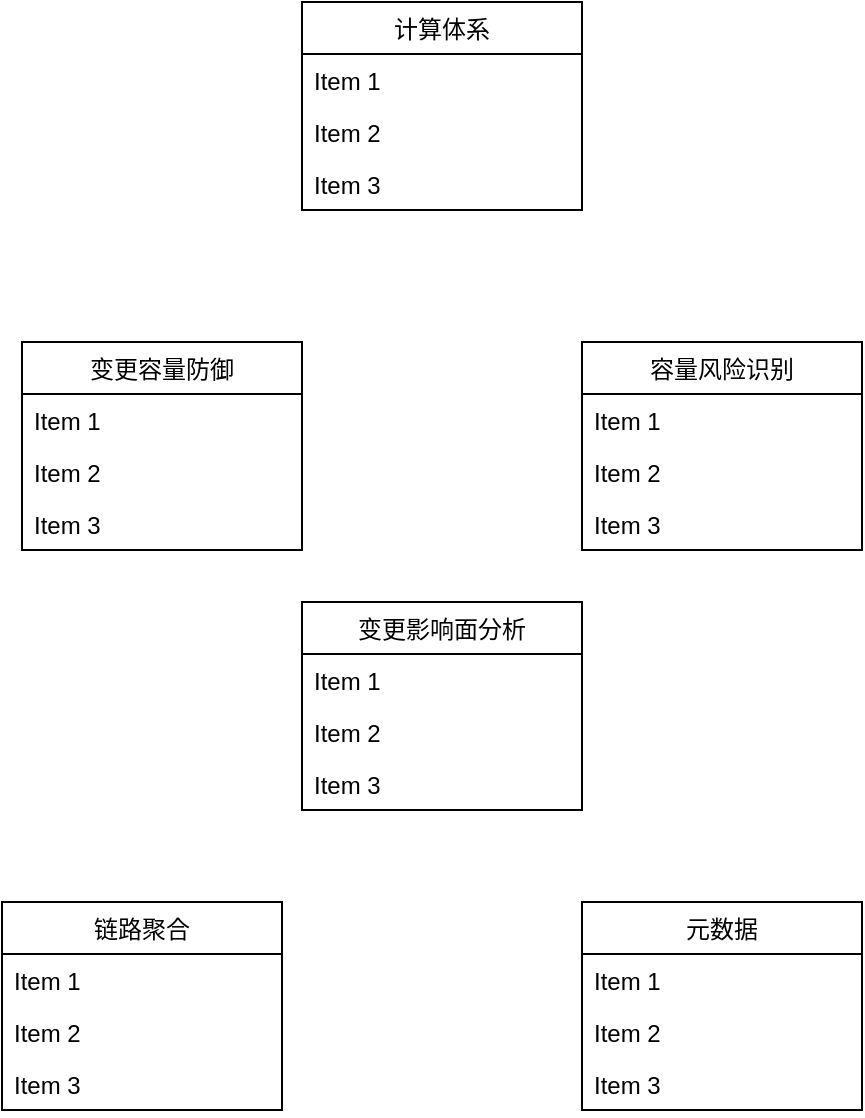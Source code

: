 <mxfile version="14.8.1" type="github">
  <diagram id="dZbaD18MQJhdawrXO8yU" name="Page-1">
    <mxGraphModel dx="1292" dy="738" grid="1" gridSize="10" guides="1" tooltips="1" connect="1" arrows="1" fold="1" page="1" pageScale="1" pageWidth="827" pageHeight="1169" math="0" shadow="0">
      <root>
        <mxCell id="0" />
        <mxCell id="1" parent="0" />
        <mxCell id="IeePr_OmWzwxLe6y6hML-1" value="变更容量防御" style="swimlane;fontStyle=0;childLayout=stackLayout;horizontal=1;startSize=26;horizontalStack=0;resizeParent=1;resizeParentMax=0;resizeLast=0;collapsible=1;marginBottom=0;" vertex="1" parent="1">
          <mxGeometry x="50" y="280" width="140" height="104" as="geometry" />
        </mxCell>
        <mxCell id="IeePr_OmWzwxLe6y6hML-2" value="Item 1" style="text;strokeColor=none;fillColor=none;align=left;verticalAlign=top;spacingLeft=4;spacingRight=4;overflow=hidden;rotatable=0;points=[[0,0.5],[1,0.5]];portConstraint=eastwest;" vertex="1" parent="IeePr_OmWzwxLe6y6hML-1">
          <mxGeometry y="26" width="140" height="26" as="geometry" />
        </mxCell>
        <mxCell id="IeePr_OmWzwxLe6y6hML-3" value="Item 2" style="text;strokeColor=none;fillColor=none;align=left;verticalAlign=top;spacingLeft=4;spacingRight=4;overflow=hidden;rotatable=0;points=[[0,0.5],[1,0.5]];portConstraint=eastwest;" vertex="1" parent="IeePr_OmWzwxLe6y6hML-1">
          <mxGeometry y="52" width="140" height="26" as="geometry" />
        </mxCell>
        <mxCell id="IeePr_OmWzwxLe6y6hML-4" value="Item 3" style="text;strokeColor=none;fillColor=none;align=left;verticalAlign=top;spacingLeft=4;spacingRight=4;overflow=hidden;rotatable=0;points=[[0,0.5],[1,0.5]];portConstraint=eastwest;" vertex="1" parent="IeePr_OmWzwxLe6y6hML-1">
          <mxGeometry y="78" width="140" height="26" as="geometry" />
        </mxCell>
        <mxCell id="IeePr_OmWzwxLe6y6hML-5" value="容量风险识别" style="swimlane;fontStyle=0;childLayout=stackLayout;horizontal=1;startSize=26;horizontalStack=0;resizeParent=1;resizeParentMax=0;resizeLast=0;collapsible=1;marginBottom=0;" vertex="1" parent="1">
          <mxGeometry x="330" y="280" width="140" height="104" as="geometry" />
        </mxCell>
        <mxCell id="IeePr_OmWzwxLe6y6hML-6" value="Item 1" style="text;strokeColor=none;fillColor=none;align=left;verticalAlign=top;spacingLeft=4;spacingRight=4;overflow=hidden;rotatable=0;points=[[0,0.5],[1,0.5]];portConstraint=eastwest;" vertex="1" parent="IeePr_OmWzwxLe6y6hML-5">
          <mxGeometry y="26" width="140" height="26" as="geometry" />
        </mxCell>
        <mxCell id="IeePr_OmWzwxLe6y6hML-7" value="Item 2" style="text;strokeColor=none;fillColor=none;align=left;verticalAlign=top;spacingLeft=4;spacingRight=4;overflow=hidden;rotatable=0;points=[[0,0.5],[1,0.5]];portConstraint=eastwest;" vertex="1" parent="IeePr_OmWzwxLe6y6hML-5">
          <mxGeometry y="52" width="140" height="26" as="geometry" />
        </mxCell>
        <mxCell id="IeePr_OmWzwxLe6y6hML-8" value="Item 3" style="text;strokeColor=none;fillColor=none;align=left;verticalAlign=top;spacingLeft=4;spacingRight=4;overflow=hidden;rotatable=0;points=[[0,0.5],[1,0.5]];portConstraint=eastwest;" vertex="1" parent="IeePr_OmWzwxLe6y6hML-5">
          <mxGeometry y="78" width="140" height="26" as="geometry" />
        </mxCell>
        <mxCell id="IeePr_OmWzwxLe6y6hML-9" value="变更影响面分析" style="swimlane;fontStyle=0;childLayout=stackLayout;horizontal=1;startSize=26;horizontalStack=0;resizeParent=1;resizeParentMax=0;resizeLast=0;collapsible=1;marginBottom=0;" vertex="1" parent="1">
          <mxGeometry x="190" y="410" width="140" height="104" as="geometry" />
        </mxCell>
        <mxCell id="IeePr_OmWzwxLe6y6hML-10" value="Item 1" style="text;strokeColor=none;fillColor=none;align=left;verticalAlign=top;spacingLeft=4;spacingRight=4;overflow=hidden;rotatable=0;points=[[0,0.5],[1,0.5]];portConstraint=eastwest;" vertex="1" parent="IeePr_OmWzwxLe6y6hML-9">
          <mxGeometry y="26" width="140" height="26" as="geometry" />
        </mxCell>
        <mxCell id="IeePr_OmWzwxLe6y6hML-11" value="Item 2" style="text;strokeColor=none;fillColor=none;align=left;verticalAlign=top;spacingLeft=4;spacingRight=4;overflow=hidden;rotatable=0;points=[[0,0.5],[1,0.5]];portConstraint=eastwest;" vertex="1" parent="IeePr_OmWzwxLe6y6hML-9">
          <mxGeometry y="52" width="140" height="26" as="geometry" />
        </mxCell>
        <mxCell id="IeePr_OmWzwxLe6y6hML-12" value="Item 3" style="text;strokeColor=none;fillColor=none;align=left;verticalAlign=top;spacingLeft=4;spacingRight=4;overflow=hidden;rotatable=0;points=[[0,0.5],[1,0.5]];portConstraint=eastwest;" vertex="1" parent="IeePr_OmWzwxLe6y6hML-9">
          <mxGeometry y="78" width="140" height="26" as="geometry" />
        </mxCell>
        <mxCell id="IeePr_OmWzwxLe6y6hML-13" value="链路聚合" style="swimlane;fontStyle=0;childLayout=stackLayout;horizontal=1;startSize=26;horizontalStack=0;resizeParent=1;resizeParentMax=0;resizeLast=0;collapsible=1;marginBottom=0;" vertex="1" parent="1">
          <mxGeometry x="40" y="560" width="140" height="104" as="geometry" />
        </mxCell>
        <mxCell id="IeePr_OmWzwxLe6y6hML-14" value="Item 1" style="text;strokeColor=none;fillColor=none;align=left;verticalAlign=top;spacingLeft=4;spacingRight=4;overflow=hidden;rotatable=0;points=[[0,0.5],[1,0.5]];portConstraint=eastwest;" vertex="1" parent="IeePr_OmWzwxLe6y6hML-13">
          <mxGeometry y="26" width="140" height="26" as="geometry" />
        </mxCell>
        <mxCell id="IeePr_OmWzwxLe6y6hML-15" value="Item 2" style="text;strokeColor=none;fillColor=none;align=left;verticalAlign=top;spacingLeft=4;spacingRight=4;overflow=hidden;rotatable=0;points=[[0,0.5],[1,0.5]];portConstraint=eastwest;" vertex="1" parent="IeePr_OmWzwxLe6y6hML-13">
          <mxGeometry y="52" width="140" height="26" as="geometry" />
        </mxCell>
        <mxCell id="IeePr_OmWzwxLe6y6hML-16" value="Item 3" style="text;strokeColor=none;fillColor=none;align=left;verticalAlign=top;spacingLeft=4;spacingRight=4;overflow=hidden;rotatable=0;points=[[0,0.5],[1,0.5]];portConstraint=eastwest;" vertex="1" parent="IeePr_OmWzwxLe6y6hML-13">
          <mxGeometry y="78" width="140" height="26" as="geometry" />
        </mxCell>
        <mxCell id="IeePr_OmWzwxLe6y6hML-17" value="元数据" style="swimlane;fontStyle=0;childLayout=stackLayout;horizontal=1;startSize=26;horizontalStack=0;resizeParent=1;resizeParentMax=0;resizeLast=0;collapsible=1;marginBottom=0;" vertex="1" parent="1">
          <mxGeometry x="330" y="560" width="140" height="104" as="geometry" />
        </mxCell>
        <mxCell id="IeePr_OmWzwxLe6y6hML-18" value="Item 1" style="text;strokeColor=none;fillColor=none;align=left;verticalAlign=top;spacingLeft=4;spacingRight=4;overflow=hidden;rotatable=0;points=[[0,0.5],[1,0.5]];portConstraint=eastwest;" vertex="1" parent="IeePr_OmWzwxLe6y6hML-17">
          <mxGeometry y="26" width="140" height="26" as="geometry" />
        </mxCell>
        <mxCell id="IeePr_OmWzwxLe6y6hML-19" value="Item 2" style="text;strokeColor=none;fillColor=none;align=left;verticalAlign=top;spacingLeft=4;spacingRight=4;overflow=hidden;rotatable=0;points=[[0,0.5],[1,0.5]];portConstraint=eastwest;" vertex="1" parent="IeePr_OmWzwxLe6y6hML-17">
          <mxGeometry y="52" width="140" height="26" as="geometry" />
        </mxCell>
        <mxCell id="IeePr_OmWzwxLe6y6hML-20" value="Item 3" style="text;strokeColor=none;fillColor=none;align=left;verticalAlign=top;spacingLeft=4;spacingRight=4;overflow=hidden;rotatable=0;points=[[0,0.5],[1,0.5]];portConstraint=eastwest;" vertex="1" parent="IeePr_OmWzwxLe6y6hML-17">
          <mxGeometry y="78" width="140" height="26" as="geometry" />
        </mxCell>
        <mxCell id="IeePr_OmWzwxLe6y6hML-21" value="计算体系" style="swimlane;fontStyle=0;childLayout=stackLayout;horizontal=1;startSize=26;horizontalStack=0;resizeParent=1;resizeParentMax=0;resizeLast=0;collapsible=1;marginBottom=0;" vertex="1" parent="1">
          <mxGeometry x="190" y="110" width="140" height="104" as="geometry" />
        </mxCell>
        <mxCell id="IeePr_OmWzwxLe6y6hML-22" value="Item 1" style="text;strokeColor=none;fillColor=none;align=left;verticalAlign=top;spacingLeft=4;spacingRight=4;overflow=hidden;rotatable=0;points=[[0,0.5],[1,0.5]];portConstraint=eastwest;" vertex="1" parent="IeePr_OmWzwxLe6y6hML-21">
          <mxGeometry y="26" width="140" height="26" as="geometry" />
        </mxCell>
        <mxCell id="IeePr_OmWzwxLe6y6hML-23" value="Item 2" style="text;strokeColor=none;fillColor=none;align=left;verticalAlign=top;spacingLeft=4;spacingRight=4;overflow=hidden;rotatable=0;points=[[0,0.5],[1,0.5]];portConstraint=eastwest;" vertex="1" parent="IeePr_OmWzwxLe6y6hML-21">
          <mxGeometry y="52" width="140" height="26" as="geometry" />
        </mxCell>
        <mxCell id="IeePr_OmWzwxLe6y6hML-24" value="Item 3" style="text;strokeColor=none;fillColor=none;align=left;verticalAlign=top;spacingLeft=4;spacingRight=4;overflow=hidden;rotatable=0;points=[[0,0.5],[1,0.5]];portConstraint=eastwest;" vertex="1" parent="IeePr_OmWzwxLe6y6hML-21">
          <mxGeometry y="78" width="140" height="26" as="geometry" />
        </mxCell>
      </root>
    </mxGraphModel>
  </diagram>
</mxfile>
